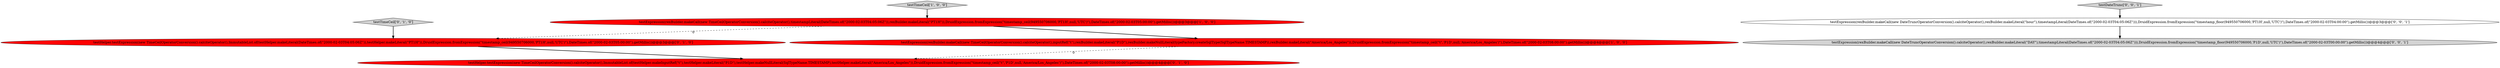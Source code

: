 digraph {
1 [style = filled, label = "testExpression(rexBuilder.makeCall(new TimeCeilOperatorConversion().calciteOperator(),timestampLiteral(DateTimes.of(\"2000-02-03T04:05:06Z\")),rexBuilder.makeLiteral(\"PT1H\")),DruidExpression.fromExpression(\"timestamp_ceil(949550706000,'PT1H',null,'UTC')\"),DateTimes.of(\"2000-02-03T05:00:00\").getMillis())@@@3@@@['1', '0', '0']", fillcolor = red, shape = ellipse image = "AAA1AAABBB1BBB"];
8 [style = filled, label = "testExpression(rexBuilder.makeCall(new DateTruncOperatorConversion().calciteOperator(),rexBuilder.makeLiteral(\"hour\"),timestampLiteral(DateTimes.of(\"2000-02-03T04:05:06Z\"))),DruidExpression.fromExpression(\"timestamp_floor(949550706000,'PT1H',null,'UTC')\"),DateTimes.of(\"2000-02-03T04:00:00\").getMillis())@@@3@@@['0', '0', '1']", fillcolor = white, shape = ellipse image = "AAA0AAABBB3BBB"];
0 [style = filled, label = "testExpression(rexBuilder.makeCall(new TimeCeilOperatorConversion().calciteOperator(),inputRef(\"t\"),rexBuilder.makeLiteral(\"P1D\"),rexBuilder.makeNullLiteral(typeFactory.createSqlType(SqlTypeName.TIMESTAMP)),rexBuilder.makeLiteral(\"America/Los_Angeles\")),DruidExpression.fromExpression(\"timestamp_ceil(\"t\",'P1D',null,'America/Los_Angeles')\"),DateTimes.of(\"2000-02-03T08:00:00\").getMillis())@@@4@@@['1', '0', '0']", fillcolor = red, shape = ellipse image = "AAA1AAABBB1BBB"];
2 [style = filled, label = "testTimeCeil['1', '0', '0']", fillcolor = lightgray, shape = diamond image = "AAA0AAABBB1BBB"];
5 [style = filled, label = "testHelper.testExpression(new TimeCeilOperatorConversion().calciteOperator(),ImmutableList.of(testHelper.makeInputRef(\"t\"),testHelper.makeLiteral(\"P1D\"),testHelper.makeNullLiteral(SqlTypeName.TIMESTAMP),testHelper.makeLiteral(\"America/Los_Angeles\")),DruidExpression.fromExpression(\"timestamp_ceil(\"t\",'P1D',null,'America/Los_Angeles')\"),DateTimes.of(\"2000-02-03T08:00:00\").getMillis())@@@4@@@['0', '1', '0']", fillcolor = red, shape = ellipse image = "AAA1AAABBB2BBB"];
6 [style = filled, label = "testExpression(rexBuilder.makeCall(new DateTruncOperatorConversion().calciteOperator(),rexBuilder.makeLiteral(\"DAY\"),timestampLiteral(DateTimes.of(\"2000-02-03T04:05:06Z\"))),DruidExpression.fromExpression(\"timestamp_floor(949550706000,'P1D',null,'UTC')\"),DateTimes.of(\"2000-02-03T00:00:00\").getMillis())@@@4@@@['0', '0', '1']", fillcolor = lightgray, shape = ellipse image = "AAA0AAABBB3BBB"];
4 [style = filled, label = "testHelper.testExpression(new TimeCeilOperatorConversion().calciteOperator(),ImmutableList.of(testHelper.makeLiteral(DateTimes.of(\"2000-02-03T04:05:06Z\")),testHelper.makeLiteral(\"PT1H\")),DruidExpression.fromExpression(\"timestamp_ceil(949550706000,'PT1H',null,'UTC')\"),DateTimes.of(\"2000-02-03T05:00:00\").getMillis())@@@3@@@['0', '1', '0']", fillcolor = red, shape = ellipse image = "AAA1AAABBB2BBB"];
7 [style = filled, label = "testDateTrunc['0', '0', '1']", fillcolor = lightgray, shape = diamond image = "AAA0AAABBB3BBB"];
3 [style = filled, label = "testTimeCeil['0', '1', '0']", fillcolor = lightgray, shape = diamond image = "AAA0AAABBB2BBB"];
1->4 [style = dashed, label="0"];
8->6 [style = bold, label=""];
1->0 [style = bold, label=""];
0->5 [style = dashed, label="0"];
7->8 [style = bold, label=""];
3->4 [style = bold, label=""];
4->5 [style = bold, label=""];
2->1 [style = bold, label=""];
}
